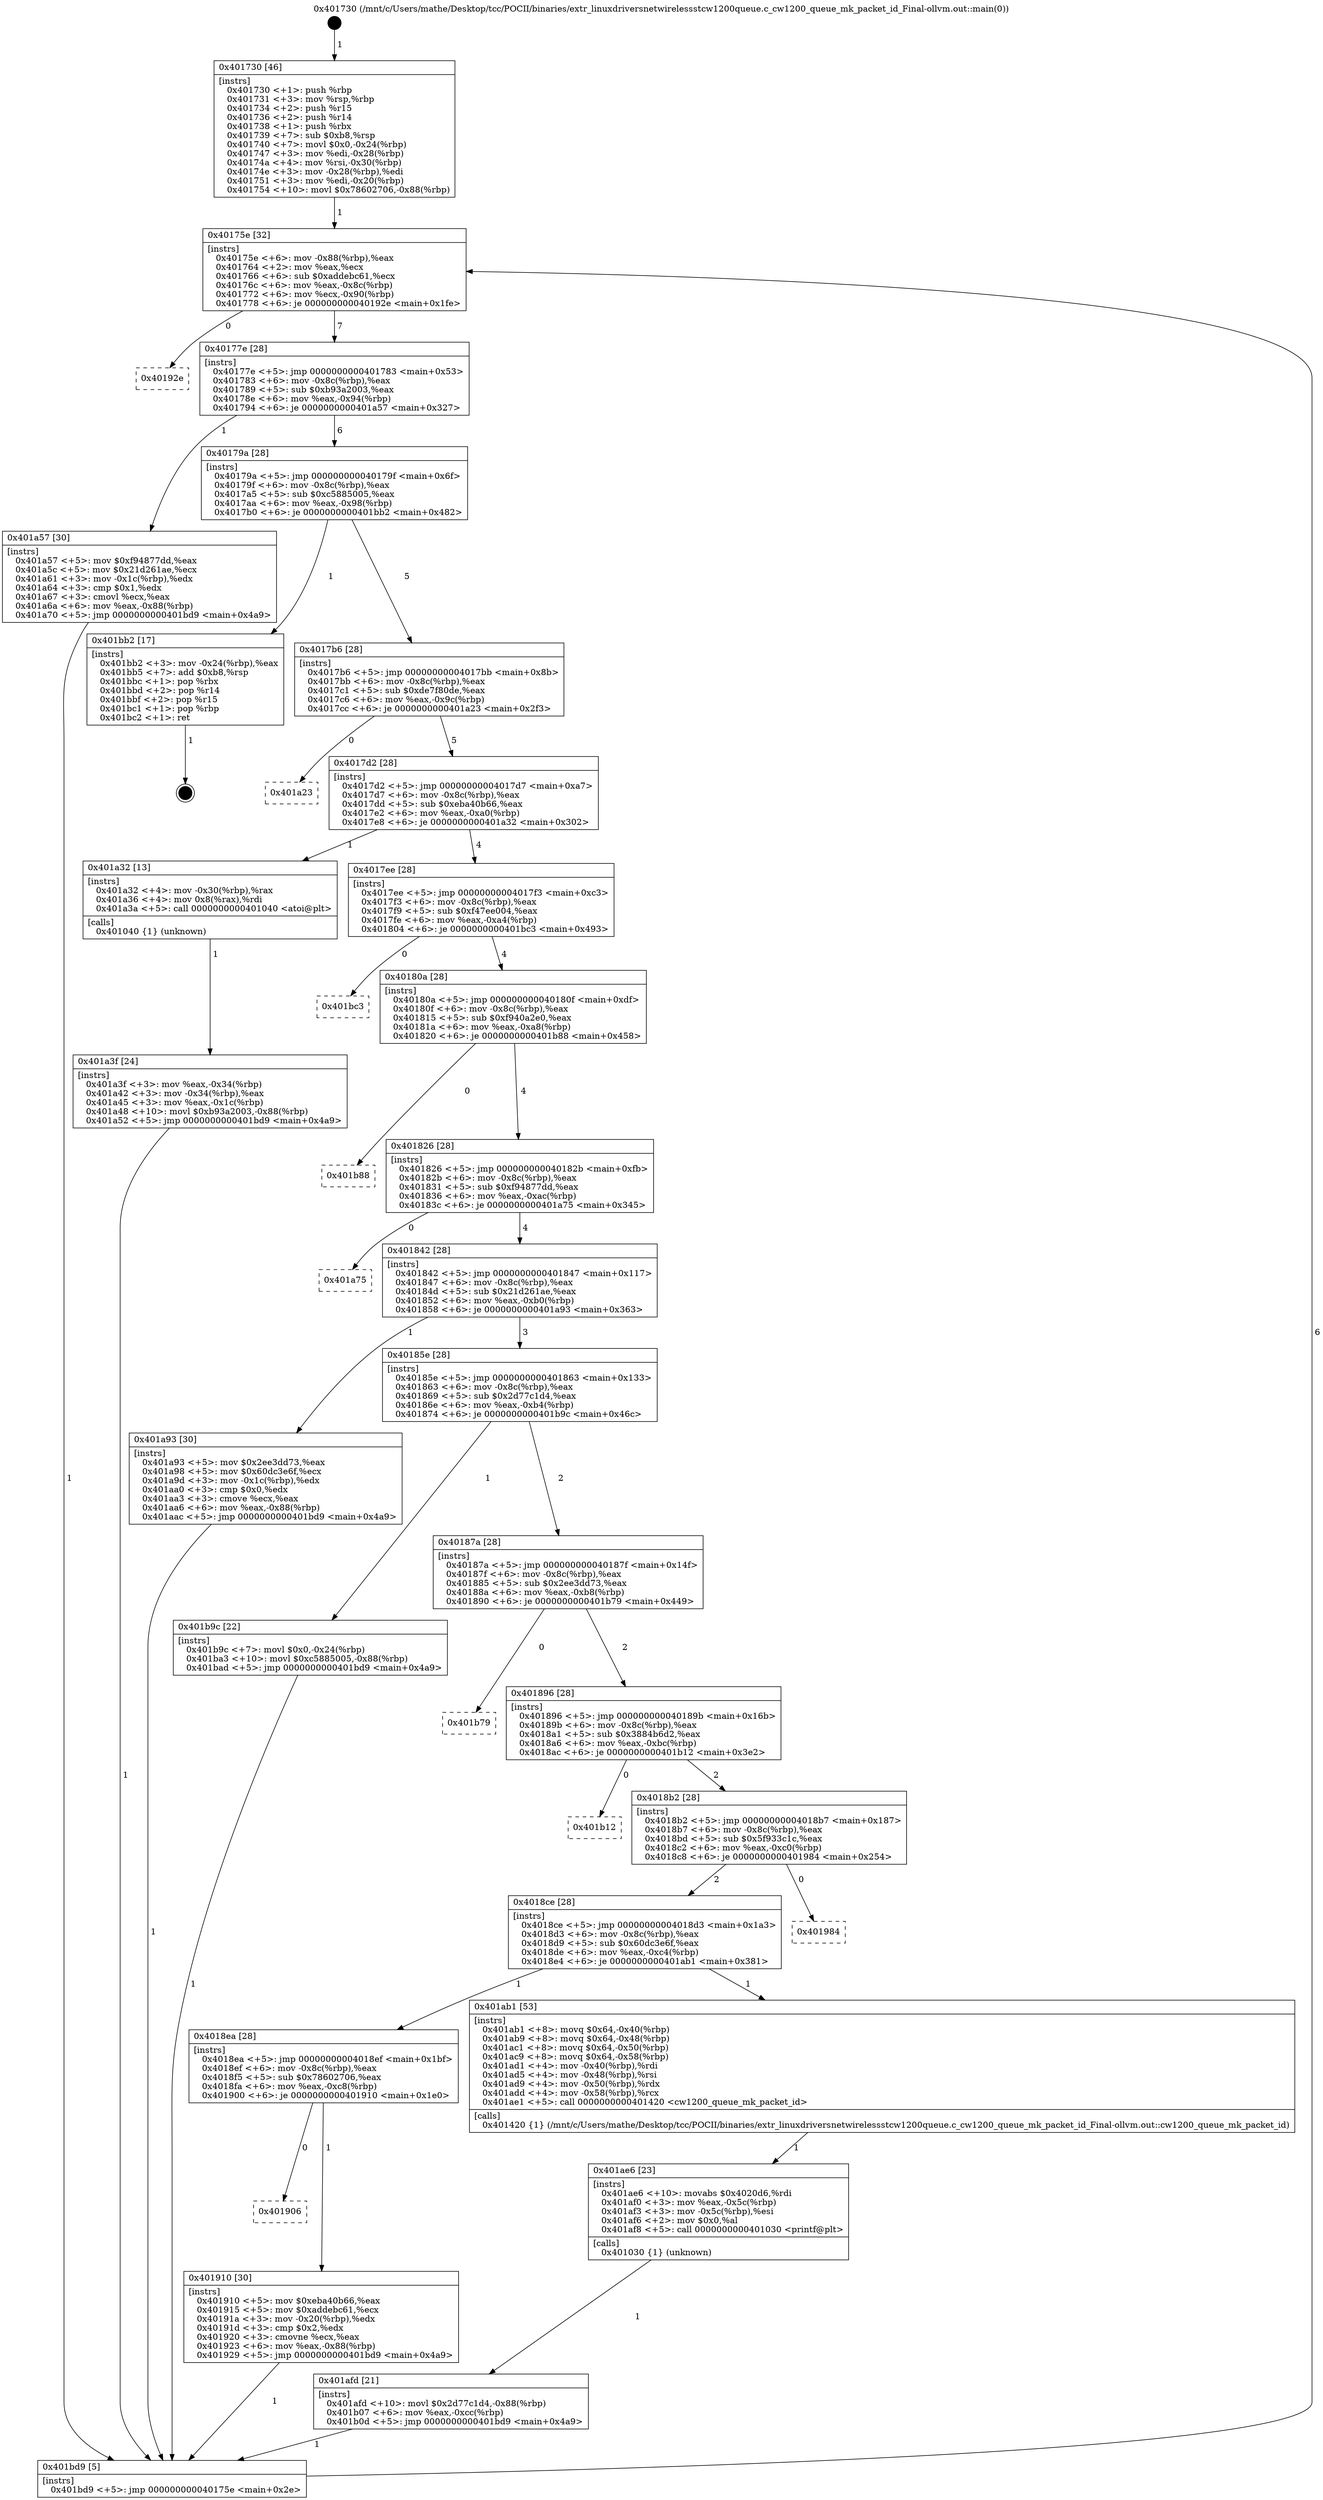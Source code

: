 digraph "0x401730" {
  label = "0x401730 (/mnt/c/Users/mathe/Desktop/tcc/POCII/binaries/extr_linuxdriversnetwirelessstcw1200queue.c_cw1200_queue_mk_packet_id_Final-ollvm.out::main(0))"
  labelloc = "t"
  node[shape=record]

  Entry [label="",width=0.3,height=0.3,shape=circle,fillcolor=black,style=filled]
  "0x40175e" [label="{
     0x40175e [32]\l
     | [instrs]\l
     &nbsp;&nbsp;0x40175e \<+6\>: mov -0x88(%rbp),%eax\l
     &nbsp;&nbsp;0x401764 \<+2\>: mov %eax,%ecx\l
     &nbsp;&nbsp;0x401766 \<+6\>: sub $0xaddebc61,%ecx\l
     &nbsp;&nbsp;0x40176c \<+6\>: mov %eax,-0x8c(%rbp)\l
     &nbsp;&nbsp;0x401772 \<+6\>: mov %ecx,-0x90(%rbp)\l
     &nbsp;&nbsp;0x401778 \<+6\>: je 000000000040192e \<main+0x1fe\>\l
  }"]
  "0x40192e" [label="{
     0x40192e\l
  }", style=dashed]
  "0x40177e" [label="{
     0x40177e [28]\l
     | [instrs]\l
     &nbsp;&nbsp;0x40177e \<+5\>: jmp 0000000000401783 \<main+0x53\>\l
     &nbsp;&nbsp;0x401783 \<+6\>: mov -0x8c(%rbp),%eax\l
     &nbsp;&nbsp;0x401789 \<+5\>: sub $0xb93a2003,%eax\l
     &nbsp;&nbsp;0x40178e \<+6\>: mov %eax,-0x94(%rbp)\l
     &nbsp;&nbsp;0x401794 \<+6\>: je 0000000000401a57 \<main+0x327\>\l
  }"]
  Exit [label="",width=0.3,height=0.3,shape=circle,fillcolor=black,style=filled,peripheries=2]
  "0x401a57" [label="{
     0x401a57 [30]\l
     | [instrs]\l
     &nbsp;&nbsp;0x401a57 \<+5\>: mov $0xf94877dd,%eax\l
     &nbsp;&nbsp;0x401a5c \<+5\>: mov $0x21d261ae,%ecx\l
     &nbsp;&nbsp;0x401a61 \<+3\>: mov -0x1c(%rbp),%edx\l
     &nbsp;&nbsp;0x401a64 \<+3\>: cmp $0x1,%edx\l
     &nbsp;&nbsp;0x401a67 \<+3\>: cmovl %ecx,%eax\l
     &nbsp;&nbsp;0x401a6a \<+6\>: mov %eax,-0x88(%rbp)\l
     &nbsp;&nbsp;0x401a70 \<+5\>: jmp 0000000000401bd9 \<main+0x4a9\>\l
  }"]
  "0x40179a" [label="{
     0x40179a [28]\l
     | [instrs]\l
     &nbsp;&nbsp;0x40179a \<+5\>: jmp 000000000040179f \<main+0x6f\>\l
     &nbsp;&nbsp;0x40179f \<+6\>: mov -0x8c(%rbp),%eax\l
     &nbsp;&nbsp;0x4017a5 \<+5\>: sub $0xc5885005,%eax\l
     &nbsp;&nbsp;0x4017aa \<+6\>: mov %eax,-0x98(%rbp)\l
     &nbsp;&nbsp;0x4017b0 \<+6\>: je 0000000000401bb2 \<main+0x482\>\l
  }"]
  "0x401afd" [label="{
     0x401afd [21]\l
     | [instrs]\l
     &nbsp;&nbsp;0x401afd \<+10\>: movl $0x2d77c1d4,-0x88(%rbp)\l
     &nbsp;&nbsp;0x401b07 \<+6\>: mov %eax,-0xcc(%rbp)\l
     &nbsp;&nbsp;0x401b0d \<+5\>: jmp 0000000000401bd9 \<main+0x4a9\>\l
  }"]
  "0x401bb2" [label="{
     0x401bb2 [17]\l
     | [instrs]\l
     &nbsp;&nbsp;0x401bb2 \<+3\>: mov -0x24(%rbp),%eax\l
     &nbsp;&nbsp;0x401bb5 \<+7\>: add $0xb8,%rsp\l
     &nbsp;&nbsp;0x401bbc \<+1\>: pop %rbx\l
     &nbsp;&nbsp;0x401bbd \<+2\>: pop %r14\l
     &nbsp;&nbsp;0x401bbf \<+2\>: pop %r15\l
     &nbsp;&nbsp;0x401bc1 \<+1\>: pop %rbp\l
     &nbsp;&nbsp;0x401bc2 \<+1\>: ret\l
  }"]
  "0x4017b6" [label="{
     0x4017b6 [28]\l
     | [instrs]\l
     &nbsp;&nbsp;0x4017b6 \<+5\>: jmp 00000000004017bb \<main+0x8b\>\l
     &nbsp;&nbsp;0x4017bb \<+6\>: mov -0x8c(%rbp),%eax\l
     &nbsp;&nbsp;0x4017c1 \<+5\>: sub $0xde7f80de,%eax\l
     &nbsp;&nbsp;0x4017c6 \<+6\>: mov %eax,-0x9c(%rbp)\l
     &nbsp;&nbsp;0x4017cc \<+6\>: je 0000000000401a23 \<main+0x2f3\>\l
  }"]
  "0x401ae6" [label="{
     0x401ae6 [23]\l
     | [instrs]\l
     &nbsp;&nbsp;0x401ae6 \<+10\>: movabs $0x4020d6,%rdi\l
     &nbsp;&nbsp;0x401af0 \<+3\>: mov %eax,-0x5c(%rbp)\l
     &nbsp;&nbsp;0x401af3 \<+3\>: mov -0x5c(%rbp),%esi\l
     &nbsp;&nbsp;0x401af6 \<+2\>: mov $0x0,%al\l
     &nbsp;&nbsp;0x401af8 \<+5\>: call 0000000000401030 \<printf@plt\>\l
     | [calls]\l
     &nbsp;&nbsp;0x401030 \{1\} (unknown)\l
  }"]
  "0x401a23" [label="{
     0x401a23\l
  }", style=dashed]
  "0x4017d2" [label="{
     0x4017d2 [28]\l
     | [instrs]\l
     &nbsp;&nbsp;0x4017d2 \<+5\>: jmp 00000000004017d7 \<main+0xa7\>\l
     &nbsp;&nbsp;0x4017d7 \<+6\>: mov -0x8c(%rbp),%eax\l
     &nbsp;&nbsp;0x4017dd \<+5\>: sub $0xeba40b66,%eax\l
     &nbsp;&nbsp;0x4017e2 \<+6\>: mov %eax,-0xa0(%rbp)\l
     &nbsp;&nbsp;0x4017e8 \<+6\>: je 0000000000401a32 \<main+0x302\>\l
  }"]
  "0x401a3f" [label="{
     0x401a3f [24]\l
     | [instrs]\l
     &nbsp;&nbsp;0x401a3f \<+3\>: mov %eax,-0x34(%rbp)\l
     &nbsp;&nbsp;0x401a42 \<+3\>: mov -0x34(%rbp),%eax\l
     &nbsp;&nbsp;0x401a45 \<+3\>: mov %eax,-0x1c(%rbp)\l
     &nbsp;&nbsp;0x401a48 \<+10\>: movl $0xb93a2003,-0x88(%rbp)\l
     &nbsp;&nbsp;0x401a52 \<+5\>: jmp 0000000000401bd9 \<main+0x4a9\>\l
  }"]
  "0x401a32" [label="{
     0x401a32 [13]\l
     | [instrs]\l
     &nbsp;&nbsp;0x401a32 \<+4\>: mov -0x30(%rbp),%rax\l
     &nbsp;&nbsp;0x401a36 \<+4\>: mov 0x8(%rax),%rdi\l
     &nbsp;&nbsp;0x401a3a \<+5\>: call 0000000000401040 \<atoi@plt\>\l
     | [calls]\l
     &nbsp;&nbsp;0x401040 \{1\} (unknown)\l
  }"]
  "0x4017ee" [label="{
     0x4017ee [28]\l
     | [instrs]\l
     &nbsp;&nbsp;0x4017ee \<+5\>: jmp 00000000004017f3 \<main+0xc3\>\l
     &nbsp;&nbsp;0x4017f3 \<+6\>: mov -0x8c(%rbp),%eax\l
     &nbsp;&nbsp;0x4017f9 \<+5\>: sub $0xf47ee004,%eax\l
     &nbsp;&nbsp;0x4017fe \<+6\>: mov %eax,-0xa4(%rbp)\l
     &nbsp;&nbsp;0x401804 \<+6\>: je 0000000000401bc3 \<main+0x493\>\l
  }"]
  "0x401730" [label="{
     0x401730 [46]\l
     | [instrs]\l
     &nbsp;&nbsp;0x401730 \<+1\>: push %rbp\l
     &nbsp;&nbsp;0x401731 \<+3\>: mov %rsp,%rbp\l
     &nbsp;&nbsp;0x401734 \<+2\>: push %r15\l
     &nbsp;&nbsp;0x401736 \<+2\>: push %r14\l
     &nbsp;&nbsp;0x401738 \<+1\>: push %rbx\l
     &nbsp;&nbsp;0x401739 \<+7\>: sub $0xb8,%rsp\l
     &nbsp;&nbsp;0x401740 \<+7\>: movl $0x0,-0x24(%rbp)\l
     &nbsp;&nbsp;0x401747 \<+3\>: mov %edi,-0x28(%rbp)\l
     &nbsp;&nbsp;0x40174a \<+4\>: mov %rsi,-0x30(%rbp)\l
     &nbsp;&nbsp;0x40174e \<+3\>: mov -0x28(%rbp),%edi\l
     &nbsp;&nbsp;0x401751 \<+3\>: mov %edi,-0x20(%rbp)\l
     &nbsp;&nbsp;0x401754 \<+10\>: movl $0x78602706,-0x88(%rbp)\l
  }"]
  "0x401bc3" [label="{
     0x401bc3\l
  }", style=dashed]
  "0x40180a" [label="{
     0x40180a [28]\l
     | [instrs]\l
     &nbsp;&nbsp;0x40180a \<+5\>: jmp 000000000040180f \<main+0xdf\>\l
     &nbsp;&nbsp;0x40180f \<+6\>: mov -0x8c(%rbp),%eax\l
     &nbsp;&nbsp;0x401815 \<+5\>: sub $0xf940a2e0,%eax\l
     &nbsp;&nbsp;0x40181a \<+6\>: mov %eax,-0xa8(%rbp)\l
     &nbsp;&nbsp;0x401820 \<+6\>: je 0000000000401b88 \<main+0x458\>\l
  }"]
  "0x401bd9" [label="{
     0x401bd9 [5]\l
     | [instrs]\l
     &nbsp;&nbsp;0x401bd9 \<+5\>: jmp 000000000040175e \<main+0x2e\>\l
  }"]
  "0x401b88" [label="{
     0x401b88\l
  }", style=dashed]
  "0x401826" [label="{
     0x401826 [28]\l
     | [instrs]\l
     &nbsp;&nbsp;0x401826 \<+5\>: jmp 000000000040182b \<main+0xfb\>\l
     &nbsp;&nbsp;0x40182b \<+6\>: mov -0x8c(%rbp),%eax\l
     &nbsp;&nbsp;0x401831 \<+5\>: sub $0xf94877dd,%eax\l
     &nbsp;&nbsp;0x401836 \<+6\>: mov %eax,-0xac(%rbp)\l
     &nbsp;&nbsp;0x40183c \<+6\>: je 0000000000401a75 \<main+0x345\>\l
  }"]
  "0x401906" [label="{
     0x401906\l
  }", style=dashed]
  "0x401a75" [label="{
     0x401a75\l
  }", style=dashed]
  "0x401842" [label="{
     0x401842 [28]\l
     | [instrs]\l
     &nbsp;&nbsp;0x401842 \<+5\>: jmp 0000000000401847 \<main+0x117\>\l
     &nbsp;&nbsp;0x401847 \<+6\>: mov -0x8c(%rbp),%eax\l
     &nbsp;&nbsp;0x40184d \<+5\>: sub $0x21d261ae,%eax\l
     &nbsp;&nbsp;0x401852 \<+6\>: mov %eax,-0xb0(%rbp)\l
     &nbsp;&nbsp;0x401858 \<+6\>: je 0000000000401a93 \<main+0x363\>\l
  }"]
  "0x401910" [label="{
     0x401910 [30]\l
     | [instrs]\l
     &nbsp;&nbsp;0x401910 \<+5\>: mov $0xeba40b66,%eax\l
     &nbsp;&nbsp;0x401915 \<+5\>: mov $0xaddebc61,%ecx\l
     &nbsp;&nbsp;0x40191a \<+3\>: mov -0x20(%rbp),%edx\l
     &nbsp;&nbsp;0x40191d \<+3\>: cmp $0x2,%edx\l
     &nbsp;&nbsp;0x401920 \<+3\>: cmovne %ecx,%eax\l
     &nbsp;&nbsp;0x401923 \<+6\>: mov %eax,-0x88(%rbp)\l
     &nbsp;&nbsp;0x401929 \<+5\>: jmp 0000000000401bd9 \<main+0x4a9\>\l
  }"]
  "0x401a93" [label="{
     0x401a93 [30]\l
     | [instrs]\l
     &nbsp;&nbsp;0x401a93 \<+5\>: mov $0x2ee3dd73,%eax\l
     &nbsp;&nbsp;0x401a98 \<+5\>: mov $0x60dc3e6f,%ecx\l
     &nbsp;&nbsp;0x401a9d \<+3\>: mov -0x1c(%rbp),%edx\l
     &nbsp;&nbsp;0x401aa0 \<+3\>: cmp $0x0,%edx\l
     &nbsp;&nbsp;0x401aa3 \<+3\>: cmove %ecx,%eax\l
     &nbsp;&nbsp;0x401aa6 \<+6\>: mov %eax,-0x88(%rbp)\l
     &nbsp;&nbsp;0x401aac \<+5\>: jmp 0000000000401bd9 \<main+0x4a9\>\l
  }"]
  "0x40185e" [label="{
     0x40185e [28]\l
     | [instrs]\l
     &nbsp;&nbsp;0x40185e \<+5\>: jmp 0000000000401863 \<main+0x133\>\l
     &nbsp;&nbsp;0x401863 \<+6\>: mov -0x8c(%rbp),%eax\l
     &nbsp;&nbsp;0x401869 \<+5\>: sub $0x2d77c1d4,%eax\l
     &nbsp;&nbsp;0x40186e \<+6\>: mov %eax,-0xb4(%rbp)\l
     &nbsp;&nbsp;0x401874 \<+6\>: je 0000000000401b9c \<main+0x46c\>\l
  }"]
  "0x4018ea" [label="{
     0x4018ea [28]\l
     | [instrs]\l
     &nbsp;&nbsp;0x4018ea \<+5\>: jmp 00000000004018ef \<main+0x1bf\>\l
     &nbsp;&nbsp;0x4018ef \<+6\>: mov -0x8c(%rbp),%eax\l
     &nbsp;&nbsp;0x4018f5 \<+5\>: sub $0x78602706,%eax\l
     &nbsp;&nbsp;0x4018fa \<+6\>: mov %eax,-0xc8(%rbp)\l
     &nbsp;&nbsp;0x401900 \<+6\>: je 0000000000401910 \<main+0x1e0\>\l
  }"]
  "0x401b9c" [label="{
     0x401b9c [22]\l
     | [instrs]\l
     &nbsp;&nbsp;0x401b9c \<+7\>: movl $0x0,-0x24(%rbp)\l
     &nbsp;&nbsp;0x401ba3 \<+10\>: movl $0xc5885005,-0x88(%rbp)\l
     &nbsp;&nbsp;0x401bad \<+5\>: jmp 0000000000401bd9 \<main+0x4a9\>\l
  }"]
  "0x40187a" [label="{
     0x40187a [28]\l
     | [instrs]\l
     &nbsp;&nbsp;0x40187a \<+5\>: jmp 000000000040187f \<main+0x14f\>\l
     &nbsp;&nbsp;0x40187f \<+6\>: mov -0x8c(%rbp),%eax\l
     &nbsp;&nbsp;0x401885 \<+5\>: sub $0x2ee3dd73,%eax\l
     &nbsp;&nbsp;0x40188a \<+6\>: mov %eax,-0xb8(%rbp)\l
     &nbsp;&nbsp;0x401890 \<+6\>: je 0000000000401b79 \<main+0x449\>\l
  }"]
  "0x401ab1" [label="{
     0x401ab1 [53]\l
     | [instrs]\l
     &nbsp;&nbsp;0x401ab1 \<+8\>: movq $0x64,-0x40(%rbp)\l
     &nbsp;&nbsp;0x401ab9 \<+8\>: movq $0x64,-0x48(%rbp)\l
     &nbsp;&nbsp;0x401ac1 \<+8\>: movq $0x64,-0x50(%rbp)\l
     &nbsp;&nbsp;0x401ac9 \<+8\>: movq $0x64,-0x58(%rbp)\l
     &nbsp;&nbsp;0x401ad1 \<+4\>: mov -0x40(%rbp),%rdi\l
     &nbsp;&nbsp;0x401ad5 \<+4\>: mov -0x48(%rbp),%rsi\l
     &nbsp;&nbsp;0x401ad9 \<+4\>: mov -0x50(%rbp),%rdx\l
     &nbsp;&nbsp;0x401add \<+4\>: mov -0x58(%rbp),%rcx\l
     &nbsp;&nbsp;0x401ae1 \<+5\>: call 0000000000401420 \<cw1200_queue_mk_packet_id\>\l
     | [calls]\l
     &nbsp;&nbsp;0x401420 \{1\} (/mnt/c/Users/mathe/Desktop/tcc/POCII/binaries/extr_linuxdriversnetwirelessstcw1200queue.c_cw1200_queue_mk_packet_id_Final-ollvm.out::cw1200_queue_mk_packet_id)\l
  }"]
  "0x401b79" [label="{
     0x401b79\l
  }", style=dashed]
  "0x401896" [label="{
     0x401896 [28]\l
     | [instrs]\l
     &nbsp;&nbsp;0x401896 \<+5\>: jmp 000000000040189b \<main+0x16b\>\l
     &nbsp;&nbsp;0x40189b \<+6\>: mov -0x8c(%rbp),%eax\l
     &nbsp;&nbsp;0x4018a1 \<+5\>: sub $0x3884b6d2,%eax\l
     &nbsp;&nbsp;0x4018a6 \<+6\>: mov %eax,-0xbc(%rbp)\l
     &nbsp;&nbsp;0x4018ac \<+6\>: je 0000000000401b12 \<main+0x3e2\>\l
  }"]
  "0x4018ce" [label="{
     0x4018ce [28]\l
     | [instrs]\l
     &nbsp;&nbsp;0x4018ce \<+5\>: jmp 00000000004018d3 \<main+0x1a3\>\l
     &nbsp;&nbsp;0x4018d3 \<+6\>: mov -0x8c(%rbp),%eax\l
     &nbsp;&nbsp;0x4018d9 \<+5\>: sub $0x60dc3e6f,%eax\l
     &nbsp;&nbsp;0x4018de \<+6\>: mov %eax,-0xc4(%rbp)\l
     &nbsp;&nbsp;0x4018e4 \<+6\>: je 0000000000401ab1 \<main+0x381\>\l
  }"]
  "0x401b12" [label="{
     0x401b12\l
  }", style=dashed]
  "0x4018b2" [label="{
     0x4018b2 [28]\l
     | [instrs]\l
     &nbsp;&nbsp;0x4018b2 \<+5\>: jmp 00000000004018b7 \<main+0x187\>\l
     &nbsp;&nbsp;0x4018b7 \<+6\>: mov -0x8c(%rbp),%eax\l
     &nbsp;&nbsp;0x4018bd \<+5\>: sub $0x5f933c1c,%eax\l
     &nbsp;&nbsp;0x4018c2 \<+6\>: mov %eax,-0xc0(%rbp)\l
     &nbsp;&nbsp;0x4018c8 \<+6\>: je 0000000000401984 \<main+0x254\>\l
  }"]
  "0x401984" [label="{
     0x401984\l
  }", style=dashed]
  Entry -> "0x401730" [label=" 1"]
  "0x40175e" -> "0x40192e" [label=" 0"]
  "0x40175e" -> "0x40177e" [label=" 7"]
  "0x401bb2" -> Exit [label=" 1"]
  "0x40177e" -> "0x401a57" [label=" 1"]
  "0x40177e" -> "0x40179a" [label=" 6"]
  "0x401b9c" -> "0x401bd9" [label=" 1"]
  "0x40179a" -> "0x401bb2" [label=" 1"]
  "0x40179a" -> "0x4017b6" [label=" 5"]
  "0x401afd" -> "0x401bd9" [label=" 1"]
  "0x4017b6" -> "0x401a23" [label=" 0"]
  "0x4017b6" -> "0x4017d2" [label=" 5"]
  "0x401ae6" -> "0x401afd" [label=" 1"]
  "0x4017d2" -> "0x401a32" [label=" 1"]
  "0x4017d2" -> "0x4017ee" [label=" 4"]
  "0x401ab1" -> "0x401ae6" [label=" 1"]
  "0x4017ee" -> "0x401bc3" [label=" 0"]
  "0x4017ee" -> "0x40180a" [label=" 4"]
  "0x401a93" -> "0x401bd9" [label=" 1"]
  "0x40180a" -> "0x401b88" [label=" 0"]
  "0x40180a" -> "0x401826" [label=" 4"]
  "0x401a57" -> "0x401bd9" [label=" 1"]
  "0x401826" -> "0x401a75" [label=" 0"]
  "0x401826" -> "0x401842" [label=" 4"]
  "0x401a3f" -> "0x401bd9" [label=" 1"]
  "0x401842" -> "0x401a93" [label=" 1"]
  "0x401842" -> "0x40185e" [label=" 3"]
  "0x401a32" -> "0x401a3f" [label=" 1"]
  "0x40185e" -> "0x401b9c" [label=" 1"]
  "0x40185e" -> "0x40187a" [label=" 2"]
  "0x401730" -> "0x40175e" [label=" 1"]
  "0x40187a" -> "0x401b79" [label=" 0"]
  "0x40187a" -> "0x401896" [label=" 2"]
  "0x401910" -> "0x401bd9" [label=" 1"]
  "0x401896" -> "0x401b12" [label=" 0"]
  "0x401896" -> "0x4018b2" [label=" 2"]
  "0x4018ea" -> "0x401910" [label=" 1"]
  "0x4018b2" -> "0x401984" [label=" 0"]
  "0x4018b2" -> "0x4018ce" [label=" 2"]
  "0x4018ea" -> "0x401906" [label=" 0"]
  "0x4018ce" -> "0x401ab1" [label=" 1"]
  "0x4018ce" -> "0x4018ea" [label=" 1"]
  "0x401bd9" -> "0x40175e" [label=" 6"]
}
